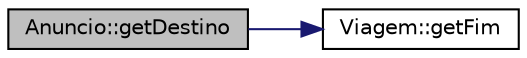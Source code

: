 digraph "Anuncio::getDestino"
{
  edge [fontname="Helvetica",fontsize="10",labelfontname="Helvetica",labelfontsize="10"];
  node [fontname="Helvetica",fontsize="10",shape=record];
  rankdir="LR";
  Node1 [label="Anuncio::getDestino",height=0.2,width=0.4,color="black", fillcolor="grey75", style="filled", fontcolor="black"];
  Node1 -> Node2 [color="midnightblue",fontsize="10",style="solid",fontname="Helvetica"];
  Node2 [label="Viagem::getFim",height=0.2,width=0.4,color="black", fillcolor="white", style="filled",URL="$class_viagem.html#a8880fb61234fcbf1324201cb634932a5"];
}
